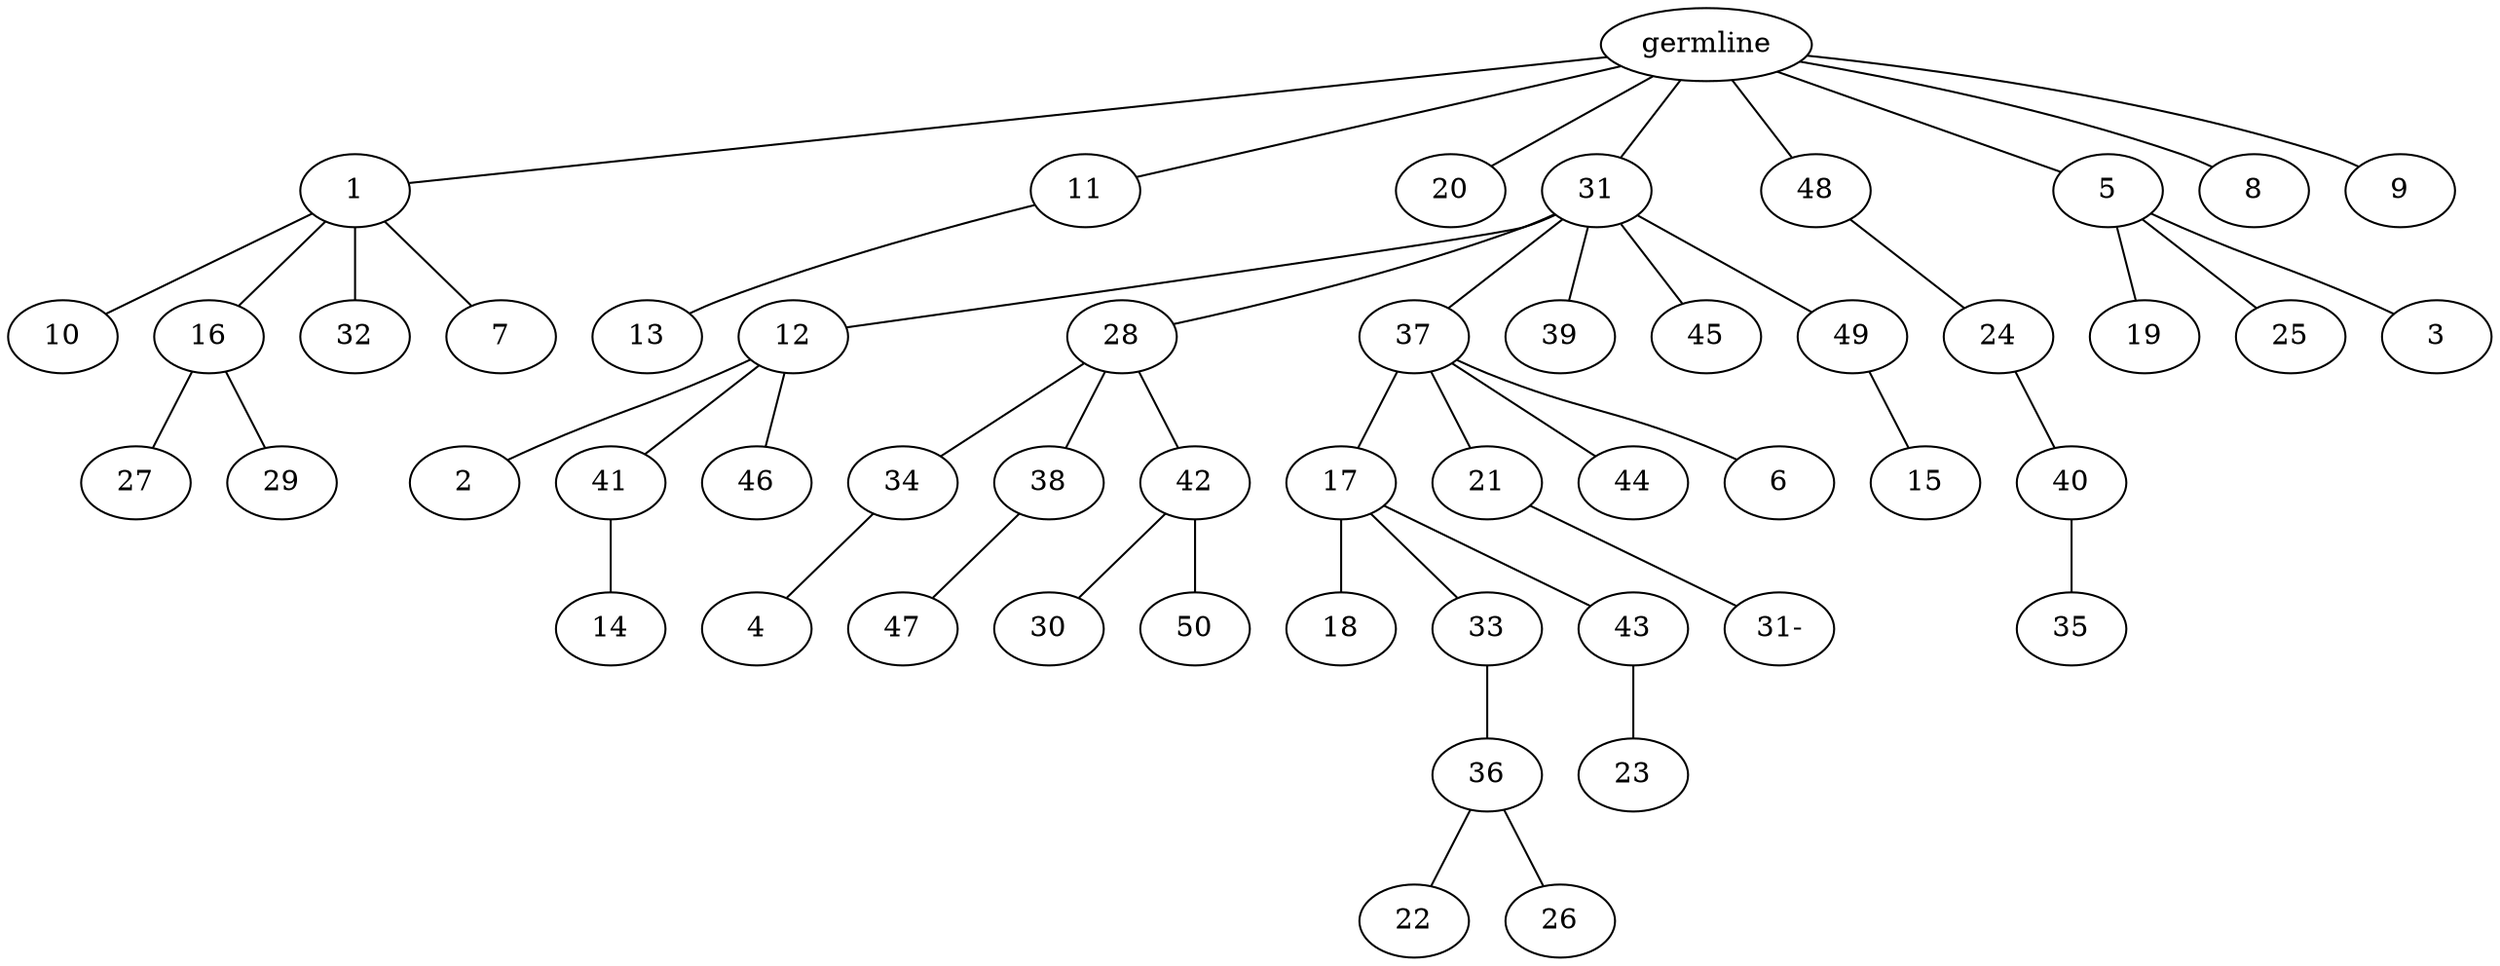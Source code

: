 graph tree {
    "139727915853808" [label="germline"];
    "139727915854240" [label="1"];
    "139727915558272" [label="10"];
    "139727915557936" [label="16"];
    "139727915558896" [label="27"];
    "139727915559040" [label="29"];
    "139727915558608" [label="32"];
    "139727915558944" [label="7"];
    "139727915853664" [label="11"];
    "139727915560480" [label="13"];
    "139727915560096" [label="20"];
    "139727915559376" [label="31"];
    "139727915565456" [label="12"];
    "139727915566032" [label="2"];
    "139727915566128" [label="41"];
    "139727915566656" [label="14"];
    "139727915566704" [label="46"];
    "139727915565936" [label="28"];
    "139727915567424" [label="34"];
    "139727915567904" [label="4"];
    "139727915567712" [label="38"];
    "139727915568432" [label="47"];
    "139727915568336" [label="42"];
    "139727915569008" [label="30"];
    "139727915569104" [label="50"];
    "139727915567280" [label="37"];
    "139727915569792" [label="17"];
    "139727915570272" [label="18"];
    "139727915570368" [label="33"];
    "139727915570896" [label="36"];
    "139727915571424" [label="22"];
    "139727915571520" [label="26"];
    "139727915570944" [label="43"];
    "139727915572096" [label="23"];
    "139727915570128" [label="21"];
    "139727915418192" [label="31-"];
    "139727915569744" [label="44"];
    "139727915572048" [label="6"];
    "139727915565552" [label="39"];
    "139727915569360" [label="45"];
    "139727915572912" [label="49"];
    "139727915573744" [label="15"];
    "139727915560768" [label="48"];
    "139727915574272" [label="24"];
    "139727915574800" [label="40"];
    "139727915575232" [label="35"];
    "139727915573984" [label="5"];
    "139727915574896" [label="19"];
    "139727915575328" [label="25"];
    "139727915575616" [label="3"];
    "139727915575136" [label="8"];
    "139727915573456" [label="9"];
    "139727915853808" -- "139727915854240";
    "139727915853808" -- "139727915853664";
    "139727915853808" -- "139727915560096";
    "139727915853808" -- "139727915559376";
    "139727915853808" -- "139727915560768";
    "139727915853808" -- "139727915573984";
    "139727915853808" -- "139727915575136";
    "139727915853808" -- "139727915573456";
    "139727915854240" -- "139727915558272";
    "139727915854240" -- "139727915557936";
    "139727915854240" -- "139727915558608";
    "139727915854240" -- "139727915558944";
    "139727915557936" -- "139727915558896";
    "139727915557936" -- "139727915559040";
    "139727915853664" -- "139727915560480";
    "139727915559376" -- "139727915565456";
    "139727915559376" -- "139727915565936";
    "139727915559376" -- "139727915567280";
    "139727915559376" -- "139727915565552";
    "139727915559376" -- "139727915569360";
    "139727915559376" -- "139727915572912";
    "139727915565456" -- "139727915566032";
    "139727915565456" -- "139727915566128";
    "139727915565456" -- "139727915566704";
    "139727915566128" -- "139727915566656";
    "139727915565936" -- "139727915567424";
    "139727915565936" -- "139727915567712";
    "139727915565936" -- "139727915568336";
    "139727915567424" -- "139727915567904";
    "139727915567712" -- "139727915568432";
    "139727915568336" -- "139727915569008";
    "139727915568336" -- "139727915569104";
    "139727915567280" -- "139727915569792";
    "139727915567280" -- "139727915570128";
    "139727915567280" -- "139727915569744";
    "139727915567280" -- "139727915572048";
    "139727915569792" -- "139727915570272";
    "139727915569792" -- "139727915570368";
    "139727915569792" -- "139727915570944";
    "139727915570368" -- "139727915570896";
    "139727915570896" -- "139727915571424";
    "139727915570896" -- "139727915571520";
    "139727915570944" -- "139727915572096";
    "139727915570128" -- "139727915418192";
    "139727915572912" -- "139727915573744";
    "139727915560768" -- "139727915574272";
    "139727915574272" -- "139727915574800";
    "139727915574800" -- "139727915575232";
    "139727915573984" -- "139727915574896";
    "139727915573984" -- "139727915575328";
    "139727915573984" -- "139727915575616";
}
